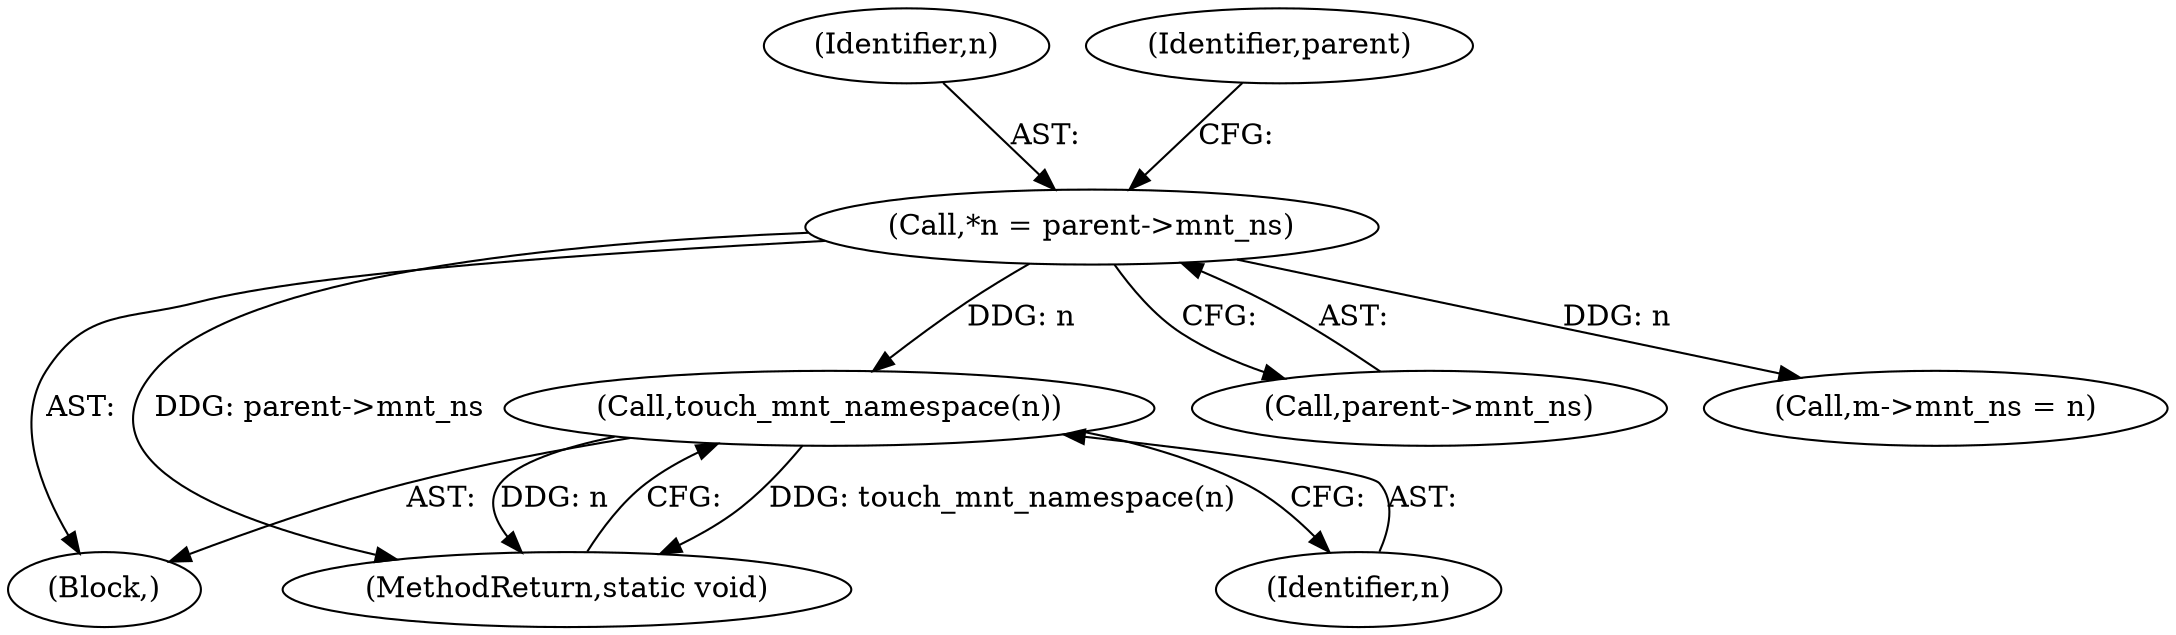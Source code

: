 digraph "0_linux_d29216842a85c7970c536108e093963f02714498_1@pointer" {
"1000159" [label="(Call,touch_mnt_namespace(n))"];
"1000114" [label="(Call,*n = parent->mnt_ns)"];
"1000115" [label="(Identifier,n)"];
"1000114" [label="(Call,*n = parent->mnt_ns)"];
"1000159" [label="(Call,touch_mnt_namespace(n))"];
"1000103" [label="(Block,)"];
"1000161" [label="(MethodReturn,static void)"];
"1000121" [label="(Identifier,parent)"];
"1000160" [label="(Identifier,n)"];
"1000116" [label="(Call,parent->mnt_ns)"];
"1000130" [label="(Call,m->mnt_ns = n)"];
"1000159" -> "1000103"  [label="AST: "];
"1000159" -> "1000160"  [label="CFG: "];
"1000160" -> "1000159"  [label="AST: "];
"1000161" -> "1000159"  [label="CFG: "];
"1000159" -> "1000161"  [label="DDG: touch_mnt_namespace(n)"];
"1000159" -> "1000161"  [label="DDG: n"];
"1000114" -> "1000159"  [label="DDG: n"];
"1000114" -> "1000103"  [label="AST: "];
"1000114" -> "1000116"  [label="CFG: "];
"1000115" -> "1000114"  [label="AST: "];
"1000116" -> "1000114"  [label="AST: "];
"1000121" -> "1000114"  [label="CFG: "];
"1000114" -> "1000161"  [label="DDG: parent->mnt_ns"];
"1000114" -> "1000130"  [label="DDG: n"];
}
